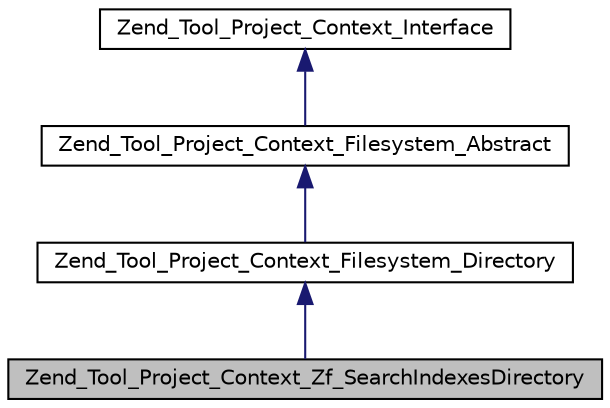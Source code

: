 digraph G
{
  edge [fontname="Helvetica",fontsize="10",labelfontname="Helvetica",labelfontsize="10"];
  node [fontname="Helvetica",fontsize="10",shape=record];
  Node1 [label="Zend_Tool_Project_Context_Zf_SearchIndexesDirectory",height=0.2,width=0.4,color="black", fillcolor="grey75", style="filled" fontcolor="black"];
  Node2 -> Node1 [dir="back",color="midnightblue",fontsize="10",style="solid",fontname="Helvetica"];
  Node2 [label="Zend_Tool_Project_Context_Filesystem_Directory",height=0.2,width=0.4,color="black", fillcolor="white", style="filled",URL="$class_zend___tool___project___context___filesystem___directory.html"];
  Node3 -> Node2 [dir="back",color="midnightblue",fontsize="10",style="solid",fontname="Helvetica"];
  Node3 [label="Zend_Tool_Project_Context_Filesystem_Abstract",height=0.2,width=0.4,color="black", fillcolor="white", style="filled",URL="$class_zend___tool___project___context___filesystem___abstract.html"];
  Node4 -> Node3 [dir="back",color="midnightblue",fontsize="10",style="solid",fontname="Helvetica"];
  Node4 [label="Zend_Tool_Project_Context_Interface",height=0.2,width=0.4,color="black", fillcolor="white", style="filled",URL="$interface_zend___tool___project___context___interface.html"];
}
